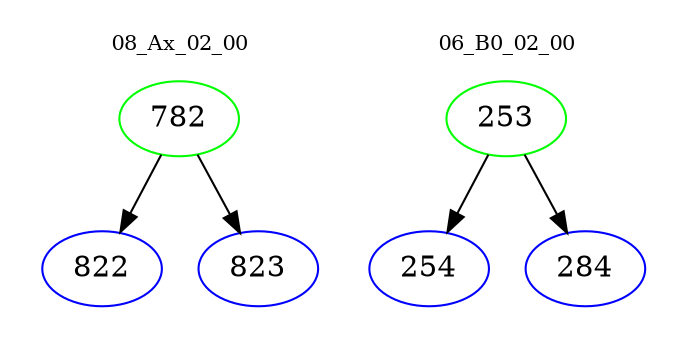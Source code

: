 digraph{
subgraph cluster_0 {
color = white
label = "08_Ax_02_00";
fontsize=10;
T0_782 [label="782", color="green"]
T0_782 -> T0_822 [color="black"]
T0_822 [label="822", color="blue"]
T0_782 -> T0_823 [color="black"]
T0_823 [label="823", color="blue"]
}
subgraph cluster_1 {
color = white
label = "06_B0_02_00";
fontsize=10;
T1_253 [label="253", color="green"]
T1_253 -> T1_254 [color="black"]
T1_254 [label="254", color="blue"]
T1_253 -> T1_284 [color="black"]
T1_284 [label="284", color="blue"]
}
}

